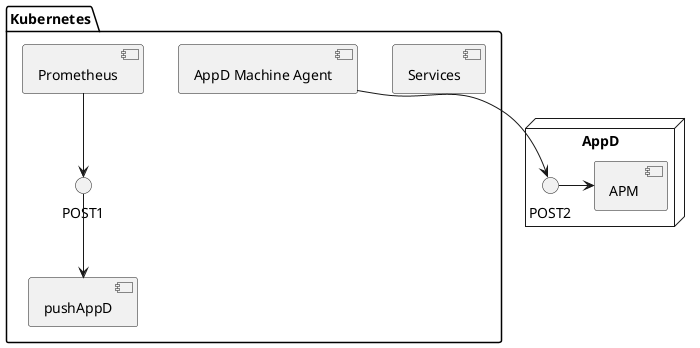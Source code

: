 @startuml
package "Kubernetes" {
  [Services]
  [Prometheus] --> POST1 
  POST1 --> [pushAppD] 
  [AppD Machine Agent]
}
 

node "AppD" {
  POST2 -> [APM ]
 } 

[AppD Machine Agent] --> [POST2] 

@enduml
